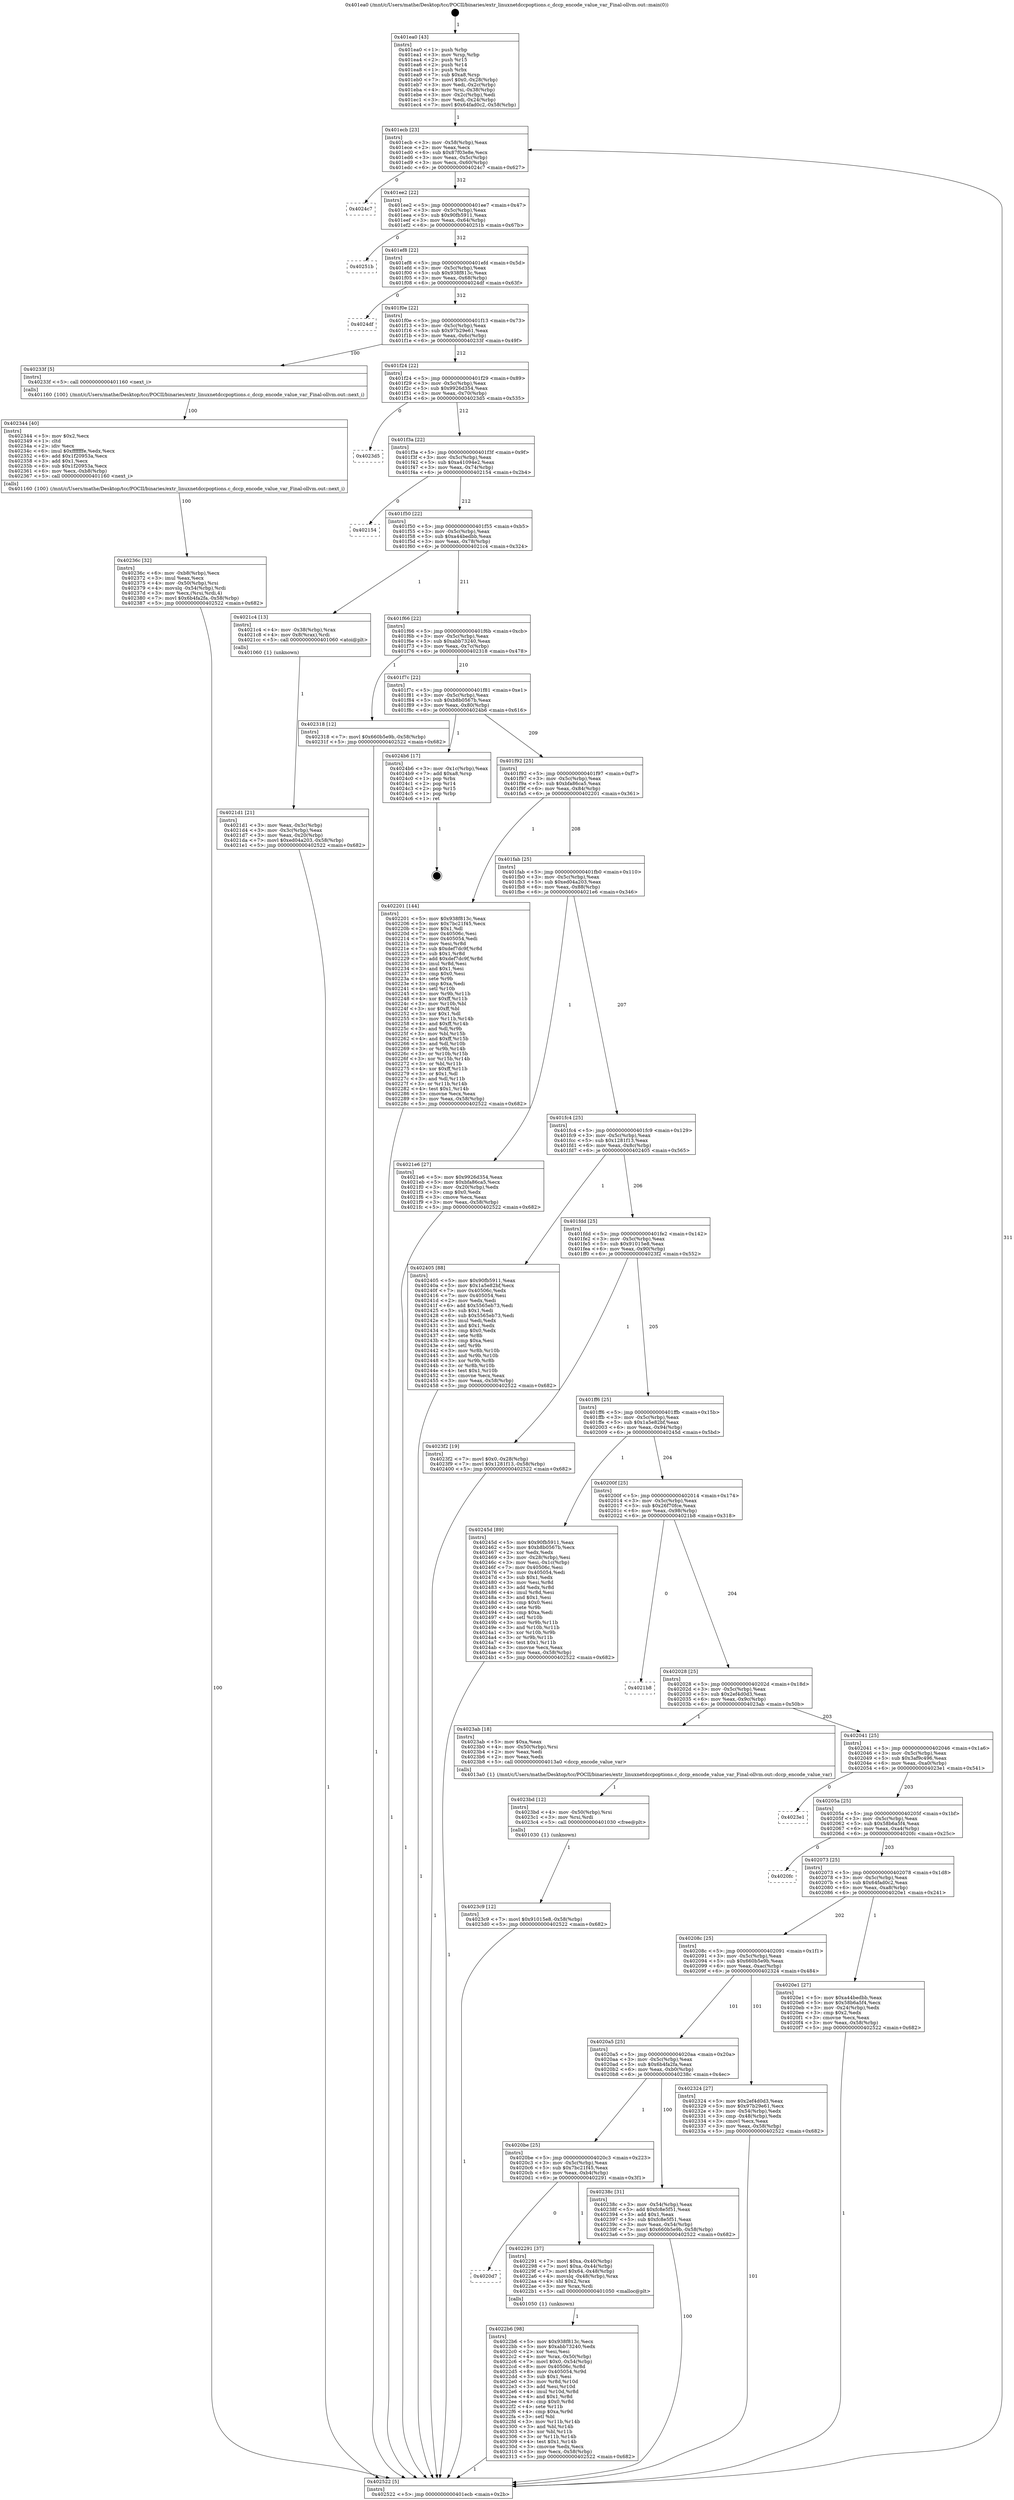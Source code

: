digraph "0x401ea0" {
  label = "0x401ea0 (/mnt/c/Users/mathe/Desktop/tcc/POCII/binaries/extr_linuxnetdccpoptions.c_dccp_encode_value_var_Final-ollvm.out::main(0))"
  labelloc = "t"
  node[shape=record]

  Entry [label="",width=0.3,height=0.3,shape=circle,fillcolor=black,style=filled]
  "0x401ecb" [label="{
     0x401ecb [23]\l
     | [instrs]\l
     &nbsp;&nbsp;0x401ecb \<+3\>: mov -0x58(%rbp),%eax\l
     &nbsp;&nbsp;0x401ece \<+2\>: mov %eax,%ecx\l
     &nbsp;&nbsp;0x401ed0 \<+6\>: sub $0x87f03e8e,%ecx\l
     &nbsp;&nbsp;0x401ed6 \<+3\>: mov %eax,-0x5c(%rbp)\l
     &nbsp;&nbsp;0x401ed9 \<+3\>: mov %ecx,-0x60(%rbp)\l
     &nbsp;&nbsp;0x401edc \<+6\>: je 00000000004024c7 \<main+0x627\>\l
  }"]
  "0x4024c7" [label="{
     0x4024c7\l
  }", style=dashed]
  "0x401ee2" [label="{
     0x401ee2 [22]\l
     | [instrs]\l
     &nbsp;&nbsp;0x401ee2 \<+5\>: jmp 0000000000401ee7 \<main+0x47\>\l
     &nbsp;&nbsp;0x401ee7 \<+3\>: mov -0x5c(%rbp),%eax\l
     &nbsp;&nbsp;0x401eea \<+5\>: sub $0x90fb5911,%eax\l
     &nbsp;&nbsp;0x401eef \<+3\>: mov %eax,-0x64(%rbp)\l
     &nbsp;&nbsp;0x401ef2 \<+6\>: je 000000000040251b \<main+0x67b\>\l
  }"]
  Exit [label="",width=0.3,height=0.3,shape=circle,fillcolor=black,style=filled,peripheries=2]
  "0x40251b" [label="{
     0x40251b\l
  }", style=dashed]
  "0x401ef8" [label="{
     0x401ef8 [22]\l
     | [instrs]\l
     &nbsp;&nbsp;0x401ef8 \<+5\>: jmp 0000000000401efd \<main+0x5d\>\l
     &nbsp;&nbsp;0x401efd \<+3\>: mov -0x5c(%rbp),%eax\l
     &nbsp;&nbsp;0x401f00 \<+5\>: sub $0x938f813c,%eax\l
     &nbsp;&nbsp;0x401f05 \<+3\>: mov %eax,-0x68(%rbp)\l
     &nbsp;&nbsp;0x401f08 \<+6\>: je 00000000004024df \<main+0x63f\>\l
  }"]
  "0x4023c9" [label="{
     0x4023c9 [12]\l
     | [instrs]\l
     &nbsp;&nbsp;0x4023c9 \<+7\>: movl $0x91015e8,-0x58(%rbp)\l
     &nbsp;&nbsp;0x4023d0 \<+5\>: jmp 0000000000402522 \<main+0x682\>\l
  }"]
  "0x4024df" [label="{
     0x4024df\l
  }", style=dashed]
  "0x401f0e" [label="{
     0x401f0e [22]\l
     | [instrs]\l
     &nbsp;&nbsp;0x401f0e \<+5\>: jmp 0000000000401f13 \<main+0x73\>\l
     &nbsp;&nbsp;0x401f13 \<+3\>: mov -0x5c(%rbp),%eax\l
     &nbsp;&nbsp;0x401f16 \<+5\>: sub $0x97b29e61,%eax\l
     &nbsp;&nbsp;0x401f1b \<+3\>: mov %eax,-0x6c(%rbp)\l
     &nbsp;&nbsp;0x401f1e \<+6\>: je 000000000040233f \<main+0x49f\>\l
  }"]
  "0x4023bd" [label="{
     0x4023bd [12]\l
     | [instrs]\l
     &nbsp;&nbsp;0x4023bd \<+4\>: mov -0x50(%rbp),%rsi\l
     &nbsp;&nbsp;0x4023c1 \<+3\>: mov %rsi,%rdi\l
     &nbsp;&nbsp;0x4023c4 \<+5\>: call 0000000000401030 \<free@plt\>\l
     | [calls]\l
     &nbsp;&nbsp;0x401030 \{1\} (unknown)\l
  }"]
  "0x40233f" [label="{
     0x40233f [5]\l
     | [instrs]\l
     &nbsp;&nbsp;0x40233f \<+5\>: call 0000000000401160 \<next_i\>\l
     | [calls]\l
     &nbsp;&nbsp;0x401160 \{100\} (/mnt/c/Users/mathe/Desktop/tcc/POCII/binaries/extr_linuxnetdccpoptions.c_dccp_encode_value_var_Final-ollvm.out::next_i)\l
  }"]
  "0x401f24" [label="{
     0x401f24 [22]\l
     | [instrs]\l
     &nbsp;&nbsp;0x401f24 \<+5\>: jmp 0000000000401f29 \<main+0x89\>\l
     &nbsp;&nbsp;0x401f29 \<+3\>: mov -0x5c(%rbp),%eax\l
     &nbsp;&nbsp;0x401f2c \<+5\>: sub $0x9926d354,%eax\l
     &nbsp;&nbsp;0x401f31 \<+3\>: mov %eax,-0x70(%rbp)\l
     &nbsp;&nbsp;0x401f34 \<+6\>: je 00000000004023d5 \<main+0x535\>\l
  }"]
  "0x40236c" [label="{
     0x40236c [32]\l
     | [instrs]\l
     &nbsp;&nbsp;0x40236c \<+6\>: mov -0xb8(%rbp),%ecx\l
     &nbsp;&nbsp;0x402372 \<+3\>: imul %eax,%ecx\l
     &nbsp;&nbsp;0x402375 \<+4\>: mov -0x50(%rbp),%rsi\l
     &nbsp;&nbsp;0x402379 \<+4\>: movslq -0x54(%rbp),%rdi\l
     &nbsp;&nbsp;0x40237d \<+3\>: mov %ecx,(%rsi,%rdi,4)\l
     &nbsp;&nbsp;0x402380 \<+7\>: movl $0x6b4fa2fa,-0x58(%rbp)\l
     &nbsp;&nbsp;0x402387 \<+5\>: jmp 0000000000402522 \<main+0x682\>\l
  }"]
  "0x4023d5" [label="{
     0x4023d5\l
  }", style=dashed]
  "0x401f3a" [label="{
     0x401f3a [22]\l
     | [instrs]\l
     &nbsp;&nbsp;0x401f3a \<+5\>: jmp 0000000000401f3f \<main+0x9f\>\l
     &nbsp;&nbsp;0x401f3f \<+3\>: mov -0x5c(%rbp),%eax\l
     &nbsp;&nbsp;0x401f42 \<+5\>: sub $0xa41094e2,%eax\l
     &nbsp;&nbsp;0x401f47 \<+3\>: mov %eax,-0x74(%rbp)\l
     &nbsp;&nbsp;0x401f4a \<+6\>: je 0000000000402154 \<main+0x2b4\>\l
  }"]
  "0x402344" [label="{
     0x402344 [40]\l
     | [instrs]\l
     &nbsp;&nbsp;0x402344 \<+5\>: mov $0x2,%ecx\l
     &nbsp;&nbsp;0x402349 \<+1\>: cltd\l
     &nbsp;&nbsp;0x40234a \<+2\>: idiv %ecx\l
     &nbsp;&nbsp;0x40234c \<+6\>: imul $0xfffffffe,%edx,%ecx\l
     &nbsp;&nbsp;0x402352 \<+6\>: add $0x1f20953a,%ecx\l
     &nbsp;&nbsp;0x402358 \<+3\>: add $0x1,%ecx\l
     &nbsp;&nbsp;0x40235b \<+6\>: sub $0x1f20953a,%ecx\l
     &nbsp;&nbsp;0x402361 \<+6\>: mov %ecx,-0xb8(%rbp)\l
     &nbsp;&nbsp;0x402367 \<+5\>: call 0000000000401160 \<next_i\>\l
     | [calls]\l
     &nbsp;&nbsp;0x401160 \{100\} (/mnt/c/Users/mathe/Desktop/tcc/POCII/binaries/extr_linuxnetdccpoptions.c_dccp_encode_value_var_Final-ollvm.out::next_i)\l
  }"]
  "0x402154" [label="{
     0x402154\l
  }", style=dashed]
  "0x401f50" [label="{
     0x401f50 [22]\l
     | [instrs]\l
     &nbsp;&nbsp;0x401f50 \<+5\>: jmp 0000000000401f55 \<main+0xb5\>\l
     &nbsp;&nbsp;0x401f55 \<+3\>: mov -0x5c(%rbp),%eax\l
     &nbsp;&nbsp;0x401f58 \<+5\>: sub $0xa44bedbb,%eax\l
     &nbsp;&nbsp;0x401f5d \<+3\>: mov %eax,-0x78(%rbp)\l
     &nbsp;&nbsp;0x401f60 \<+6\>: je 00000000004021c4 \<main+0x324\>\l
  }"]
  "0x4022b6" [label="{
     0x4022b6 [98]\l
     | [instrs]\l
     &nbsp;&nbsp;0x4022b6 \<+5\>: mov $0x938f813c,%ecx\l
     &nbsp;&nbsp;0x4022bb \<+5\>: mov $0xabb73240,%edx\l
     &nbsp;&nbsp;0x4022c0 \<+2\>: xor %esi,%esi\l
     &nbsp;&nbsp;0x4022c2 \<+4\>: mov %rax,-0x50(%rbp)\l
     &nbsp;&nbsp;0x4022c6 \<+7\>: movl $0x0,-0x54(%rbp)\l
     &nbsp;&nbsp;0x4022cd \<+8\>: mov 0x40506c,%r8d\l
     &nbsp;&nbsp;0x4022d5 \<+8\>: mov 0x405054,%r9d\l
     &nbsp;&nbsp;0x4022dd \<+3\>: sub $0x1,%esi\l
     &nbsp;&nbsp;0x4022e0 \<+3\>: mov %r8d,%r10d\l
     &nbsp;&nbsp;0x4022e3 \<+3\>: add %esi,%r10d\l
     &nbsp;&nbsp;0x4022e6 \<+4\>: imul %r10d,%r8d\l
     &nbsp;&nbsp;0x4022ea \<+4\>: and $0x1,%r8d\l
     &nbsp;&nbsp;0x4022ee \<+4\>: cmp $0x0,%r8d\l
     &nbsp;&nbsp;0x4022f2 \<+4\>: sete %r11b\l
     &nbsp;&nbsp;0x4022f6 \<+4\>: cmp $0xa,%r9d\l
     &nbsp;&nbsp;0x4022fa \<+3\>: setl %bl\l
     &nbsp;&nbsp;0x4022fd \<+3\>: mov %r11b,%r14b\l
     &nbsp;&nbsp;0x402300 \<+3\>: and %bl,%r14b\l
     &nbsp;&nbsp;0x402303 \<+3\>: xor %bl,%r11b\l
     &nbsp;&nbsp;0x402306 \<+3\>: or %r11b,%r14b\l
     &nbsp;&nbsp;0x402309 \<+4\>: test $0x1,%r14b\l
     &nbsp;&nbsp;0x40230d \<+3\>: cmovne %edx,%ecx\l
     &nbsp;&nbsp;0x402310 \<+3\>: mov %ecx,-0x58(%rbp)\l
     &nbsp;&nbsp;0x402313 \<+5\>: jmp 0000000000402522 \<main+0x682\>\l
  }"]
  "0x4021c4" [label="{
     0x4021c4 [13]\l
     | [instrs]\l
     &nbsp;&nbsp;0x4021c4 \<+4\>: mov -0x38(%rbp),%rax\l
     &nbsp;&nbsp;0x4021c8 \<+4\>: mov 0x8(%rax),%rdi\l
     &nbsp;&nbsp;0x4021cc \<+5\>: call 0000000000401060 \<atoi@plt\>\l
     | [calls]\l
     &nbsp;&nbsp;0x401060 \{1\} (unknown)\l
  }"]
  "0x401f66" [label="{
     0x401f66 [22]\l
     | [instrs]\l
     &nbsp;&nbsp;0x401f66 \<+5\>: jmp 0000000000401f6b \<main+0xcb\>\l
     &nbsp;&nbsp;0x401f6b \<+3\>: mov -0x5c(%rbp),%eax\l
     &nbsp;&nbsp;0x401f6e \<+5\>: sub $0xabb73240,%eax\l
     &nbsp;&nbsp;0x401f73 \<+3\>: mov %eax,-0x7c(%rbp)\l
     &nbsp;&nbsp;0x401f76 \<+6\>: je 0000000000402318 \<main+0x478\>\l
  }"]
  "0x4020d7" [label="{
     0x4020d7\l
  }", style=dashed]
  "0x402318" [label="{
     0x402318 [12]\l
     | [instrs]\l
     &nbsp;&nbsp;0x402318 \<+7\>: movl $0x660b5e9b,-0x58(%rbp)\l
     &nbsp;&nbsp;0x40231f \<+5\>: jmp 0000000000402522 \<main+0x682\>\l
  }"]
  "0x401f7c" [label="{
     0x401f7c [22]\l
     | [instrs]\l
     &nbsp;&nbsp;0x401f7c \<+5\>: jmp 0000000000401f81 \<main+0xe1\>\l
     &nbsp;&nbsp;0x401f81 \<+3\>: mov -0x5c(%rbp),%eax\l
     &nbsp;&nbsp;0x401f84 \<+5\>: sub $0xb8b0567b,%eax\l
     &nbsp;&nbsp;0x401f89 \<+3\>: mov %eax,-0x80(%rbp)\l
     &nbsp;&nbsp;0x401f8c \<+6\>: je 00000000004024b6 \<main+0x616\>\l
  }"]
  "0x402291" [label="{
     0x402291 [37]\l
     | [instrs]\l
     &nbsp;&nbsp;0x402291 \<+7\>: movl $0xa,-0x40(%rbp)\l
     &nbsp;&nbsp;0x402298 \<+7\>: movl $0xa,-0x44(%rbp)\l
     &nbsp;&nbsp;0x40229f \<+7\>: movl $0x64,-0x48(%rbp)\l
     &nbsp;&nbsp;0x4022a6 \<+4\>: movslq -0x48(%rbp),%rax\l
     &nbsp;&nbsp;0x4022aa \<+4\>: shl $0x2,%rax\l
     &nbsp;&nbsp;0x4022ae \<+3\>: mov %rax,%rdi\l
     &nbsp;&nbsp;0x4022b1 \<+5\>: call 0000000000401050 \<malloc@plt\>\l
     | [calls]\l
     &nbsp;&nbsp;0x401050 \{1\} (unknown)\l
  }"]
  "0x4024b6" [label="{
     0x4024b6 [17]\l
     | [instrs]\l
     &nbsp;&nbsp;0x4024b6 \<+3\>: mov -0x1c(%rbp),%eax\l
     &nbsp;&nbsp;0x4024b9 \<+7\>: add $0xa8,%rsp\l
     &nbsp;&nbsp;0x4024c0 \<+1\>: pop %rbx\l
     &nbsp;&nbsp;0x4024c1 \<+2\>: pop %r14\l
     &nbsp;&nbsp;0x4024c3 \<+2\>: pop %r15\l
     &nbsp;&nbsp;0x4024c5 \<+1\>: pop %rbp\l
     &nbsp;&nbsp;0x4024c6 \<+1\>: ret\l
  }"]
  "0x401f92" [label="{
     0x401f92 [25]\l
     | [instrs]\l
     &nbsp;&nbsp;0x401f92 \<+5\>: jmp 0000000000401f97 \<main+0xf7\>\l
     &nbsp;&nbsp;0x401f97 \<+3\>: mov -0x5c(%rbp),%eax\l
     &nbsp;&nbsp;0x401f9a \<+5\>: sub $0xbfa86ca5,%eax\l
     &nbsp;&nbsp;0x401f9f \<+6\>: mov %eax,-0x84(%rbp)\l
     &nbsp;&nbsp;0x401fa5 \<+6\>: je 0000000000402201 \<main+0x361\>\l
  }"]
  "0x4020be" [label="{
     0x4020be [25]\l
     | [instrs]\l
     &nbsp;&nbsp;0x4020be \<+5\>: jmp 00000000004020c3 \<main+0x223\>\l
     &nbsp;&nbsp;0x4020c3 \<+3\>: mov -0x5c(%rbp),%eax\l
     &nbsp;&nbsp;0x4020c6 \<+5\>: sub $0x7bc21f45,%eax\l
     &nbsp;&nbsp;0x4020cb \<+6\>: mov %eax,-0xb4(%rbp)\l
     &nbsp;&nbsp;0x4020d1 \<+6\>: je 0000000000402291 \<main+0x3f1\>\l
  }"]
  "0x402201" [label="{
     0x402201 [144]\l
     | [instrs]\l
     &nbsp;&nbsp;0x402201 \<+5\>: mov $0x938f813c,%eax\l
     &nbsp;&nbsp;0x402206 \<+5\>: mov $0x7bc21f45,%ecx\l
     &nbsp;&nbsp;0x40220b \<+2\>: mov $0x1,%dl\l
     &nbsp;&nbsp;0x40220d \<+7\>: mov 0x40506c,%esi\l
     &nbsp;&nbsp;0x402214 \<+7\>: mov 0x405054,%edi\l
     &nbsp;&nbsp;0x40221b \<+3\>: mov %esi,%r8d\l
     &nbsp;&nbsp;0x40221e \<+7\>: sub $0xdef7dc9f,%r8d\l
     &nbsp;&nbsp;0x402225 \<+4\>: sub $0x1,%r8d\l
     &nbsp;&nbsp;0x402229 \<+7\>: add $0xdef7dc9f,%r8d\l
     &nbsp;&nbsp;0x402230 \<+4\>: imul %r8d,%esi\l
     &nbsp;&nbsp;0x402234 \<+3\>: and $0x1,%esi\l
     &nbsp;&nbsp;0x402237 \<+3\>: cmp $0x0,%esi\l
     &nbsp;&nbsp;0x40223a \<+4\>: sete %r9b\l
     &nbsp;&nbsp;0x40223e \<+3\>: cmp $0xa,%edi\l
     &nbsp;&nbsp;0x402241 \<+4\>: setl %r10b\l
     &nbsp;&nbsp;0x402245 \<+3\>: mov %r9b,%r11b\l
     &nbsp;&nbsp;0x402248 \<+4\>: xor $0xff,%r11b\l
     &nbsp;&nbsp;0x40224c \<+3\>: mov %r10b,%bl\l
     &nbsp;&nbsp;0x40224f \<+3\>: xor $0xff,%bl\l
     &nbsp;&nbsp;0x402252 \<+3\>: xor $0x1,%dl\l
     &nbsp;&nbsp;0x402255 \<+3\>: mov %r11b,%r14b\l
     &nbsp;&nbsp;0x402258 \<+4\>: and $0xff,%r14b\l
     &nbsp;&nbsp;0x40225c \<+3\>: and %dl,%r9b\l
     &nbsp;&nbsp;0x40225f \<+3\>: mov %bl,%r15b\l
     &nbsp;&nbsp;0x402262 \<+4\>: and $0xff,%r15b\l
     &nbsp;&nbsp;0x402266 \<+3\>: and %dl,%r10b\l
     &nbsp;&nbsp;0x402269 \<+3\>: or %r9b,%r14b\l
     &nbsp;&nbsp;0x40226c \<+3\>: or %r10b,%r15b\l
     &nbsp;&nbsp;0x40226f \<+3\>: xor %r15b,%r14b\l
     &nbsp;&nbsp;0x402272 \<+3\>: or %bl,%r11b\l
     &nbsp;&nbsp;0x402275 \<+4\>: xor $0xff,%r11b\l
     &nbsp;&nbsp;0x402279 \<+3\>: or $0x1,%dl\l
     &nbsp;&nbsp;0x40227c \<+3\>: and %dl,%r11b\l
     &nbsp;&nbsp;0x40227f \<+3\>: or %r11b,%r14b\l
     &nbsp;&nbsp;0x402282 \<+4\>: test $0x1,%r14b\l
     &nbsp;&nbsp;0x402286 \<+3\>: cmovne %ecx,%eax\l
     &nbsp;&nbsp;0x402289 \<+3\>: mov %eax,-0x58(%rbp)\l
     &nbsp;&nbsp;0x40228c \<+5\>: jmp 0000000000402522 \<main+0x682\>\l
  }"]
  "0x401fab" [label="{
     0x401fab [25]\l
     | [instrs]\l
     &nbsp;&nbsp;0x401fab \<+5\>: jmp 0000000000401fb0 \<main+0x110\>\l
     &nbsp;&nbsp;0x401fb0 \<+3\>: mov -0x5c(%rbp),%eax\l
     &nbsp;&nbsp;0x401fb3 \<+5\>: sub $0xed04a203,%eax\l
     &nbsp;&nbsp;0x401fb8 \<+6\>: mov %eax,-0x88(%rbp)\l
     &nbsp;&nbsp;0x401fbe \<+6\>: je 00000000004021e6 \<main+0x346\>\l
  }"]
  "0x40238c" [label="{
     0x40238c [31]\l
     | [instrs]\l
     &nbsp;&nbsp;0x40238c \<+3\>: mov -0x54(%rbp),%eax\l
     &nbsp;&nbsp;0x40238f \<+5\>: add $0xfc8e5f51,%eax\l
     &nbsp;&nbsp;0x402394 \<+3\>: add $0x1,%eax\l
     &nbsp;&nbsp;0x402397 \<+5\>: sub $0xfc8e5f51,%eax\l
     &nbsp;&nbsp;0x40239c \<+3\>: mov %eax,-0x54(%rbp)\l
     &nbsp;&nbsp;0x40239f \<+7\>: movl $0x660b5e9b,-0x58(%rbp)\l
     &nbsp;&nbsp;0x4023a6 \<+5\>: jmp 0000000000402522 \<main+0x682\>\l
  }"]
  "0x4021e6" [label="{
     0x4021e6 [27]\l
     | [instrs]\l
     &nbsp;&nbsp;0x4021e6 \<+5\>: mov $0x9926d354,%eax\l
     &nbsp;&nbsp;0x4021eb \<+5\>: mov $0xbfa86ca5,%ecx\l
     &nbsp;&nbsp;0x4021f0 \<+3\>: mov -0x20(%rbp),%edx\l
     &nbsp;&nbsp;0x4021f3 \<+3\>: cmp $0x0,%edx\l
     &nbsp;&nbsp;0x4021f6 \<+3\>: cmove %ecx,%eax\l
     &nbsp;&nbsp;0x4021f9 \<+3\>: mov %eax,-0x58(%rbp)\l
     &nbsp;&nbsp;0x4021fc \<+5\>: jmp 0000000000402522 \<main+0x682\>\l
  }"]
  "0x401fc4" [label="{
     0x401fc4 [25]\l
     | [instrs]\l
     &nbsp;&nbsp;0x401fc4 \<+5\>: jmp 0000000000401fc9 \<main+0x129\>\l
     &nbsp;&nbsp;0x401fc9 \<+3\>: mov -0x5c(%rbp),%eax\l
     &nbsp;&nbsp;0x401fcc \<+5\>: sub $0x1281f13,%eax\l
     &nbsp;&nbsp;0x401fd1 \<+6\>: mov %eax,-0x8c(%rbp)\l
     &nbsp;&nbsp;0x401fd7 \<+6\>: je 0000000000402405 \<main+0x565\>\l
  }"]
  "0x4020a5" [label="{
     0x4020a5 [25]\l
     | [instrs]\l
     &nbsp;&nbsp;0x4020a5 \<+5\>: jmp 00000000004020aa \<main+0x20a\>\l
     &nbsp;&nbsp;0x4020aa \<+3\>: mov -0x5c(%rbp),%eax\l
     &nbsp;&nbsp;0x4020ad \<+5\>: sub $0x6b4fa2fa,%eax\l
     &nbsp;&nbsp;0x4020b2 \<+6\>: mov %eax,-0xb0(%rbp)\l
     &nbsp;&nbsp;0x4020b8 \<+6\>: je 000000000040238c \<main+0x4ec\>\l
  }"]
  "0x402405" [label="{
     0x402405 [88]\l
     | [instrs]\l
     &nbsp;&nbsp;0x402405 \<+5\>: mov $0x90fb5911,%eax\l
     &nbsp;&nbsp;0x40240a \<+5\>: mov $0x1a5e82bf,%ecx\l
     &nbsp;&nbsp;0x40240f \<+7\>: mov 0x40506c,%edx\l
     &nbsp;&nbsp;0x402416 \<+7\>: mov 0x405054,%esi\l
     &nbsp;&nbsp;0x40241d \<+2\>: mov %edx,%edi\l
     &nbsp;&nbsp;0x40241f \<+6\>: add $0x5565eb73,%edi\l
     &nbsp;&nbsp;0x402425 \<+3\>: sub $0x1,%edi\l
     &nbsp;&nbsp;0x402428 \<+6\>: sub $0x5565eb73,%edi\l
     &nbsp;&nbsp;0x40242e \<+3\>: imul %edi,%edx\l
     &nbsp;&nbsp;0x402431 \<+3\>: and $0x1,%edx\l
     &nbsp;&nbsp;0x402434 \<+3\>: cmp $0x0,%edx\l
     &nbsp;&nbsp;0x402437 \<+4\>: sete %r8b\l
     &nbsp;&nbsp;0x40243b \<+3\>: cmp $0xa,%esi\l
     &nbsp;&nbsp;0x40243e \<+4\>: setl %r9b\l
     &nbsp;&nbsp;0x402442 \<+3\>: mov %r8b,%r10b\l
     &nbsp;&nbsp;0x402445 \<+3\>: and %r9b,%r10b\l
     &nbsp;&nbsp;0x402448 \<+3\>: xor %r9b,%r8b\l
     &nbsp;&nbsp;0x40244b \<+3\>: or %r8b,%r10b\l
     &nbsp;&nbsp;0x40244e \<+4\>: test $0x1,%r10b\l
     &nbsp;&nbsp;0x402452 \<+3\>: cmovne %ecx,%eax\l
     &nbsp;&nbsp;0x402455 \<+3\>: mov %eax,-0x58(%rbp)\l
     &nbsp;&nbsp;0x402458 \<+5\>: jmp 0000000000402522 \<main+0x682\>\l
  }"]
  "0x401fdd" [label="{
     0x401fdd [25]\l
     | [instrs]\l
     &nbsp;&nbsp;0x401fdd \<+5\>: jmp 0000000000401fe2 \<main+0x142\>\l
     &nbsp;&nbsp;0x401fe2 \<+3\>: mov -0x5c(%rbp),%eax\l
     &nbsp;&nbsp;0x401fe5 \<+5\>: sub $0x91015e8,%eax\l
     &nbsp;&nbsp;0x401fea \<+6\>: mov %eax,-0x90(%rbp)\l
     &nbsp;&nbsp;0x401ff0 \<+6\>: je 00000000004023f2 \<main+0x552\>\l
  }"]
  "0x402324" [label="{
     0x402324 [27]\l
     | [instrs]\l
     &nbsp;&nbsp;0x402324 \<+5\>: mov $0x2ef4d0d3,%eax\l
     &nbsp;&nbsp;0x402329 \<+5\>: mov $0x97b29e61,%ecx\l
     &nbsp;&nbsp;0x40232e \<+3\>: mov -0x54(%rbp),%edx\l
     &nbsp;&nbsp;0x402331 \<+3\>: cmp -0x48(%rbp),%edx\l
     &nbsp;&nbsp;0x402334 \<+3\>: cmovl %ecx,%eax\l
     &nbsp;&nbsp;0x402337 \<+3\>: mov %eax,-0x58(%rbp)\l
     &nbsp;&nbsp;0x40233a \<+5\>: jmp 0000000000402522 \<main+0x682\>\l
  }"]
  "0x4023f2" [label="{
     0x4023f2 [19]\l
     | [instrs]\l
     &nbsp;&nbsp;0x4023f2 \<+7\>: movl $0x0,-0x28(%rbp)\l
     &nbsp;&nbsp;0x4023f9 \<+7\>: movl $0x1281f13,-0x58(%rbp)\l
     &nbsp;&nbsp;0x402400 \<+5\>: jmp 0000000000402522 \<main+0x682\>\l
  }"]
  "0x401ff6" [label="{
     0x401ff6 [25]\l
     | [instrs]\l
     &nbsp;&nbsp;0x401ff6 \<+5\>: jmp 0000000000401ffb \<main+0x15b\>\l
     &nbsp;&nbsp;0x401ffb \<+3\>: mov -0x5c(%rbp),%eax\l
     &nbsp;&nbsp;0x401ffe \<+5\>: sub $0x1a5e82bf,%eax\l
     &nbsp;&nbsp;0x402003 \<+6\>: mov %eax,-0x94(%rbp)\l
     &nbsp;&nbsp;0x402009 \<+6\>: je 000000000040245d \<main+0x5bd\>\l
  }"]
  "0x4021d1" [label="{
     0x4021d1 [21]\l
     | [instrs]\l
     &nbsp;&nbsp;0x4021d1 \<+3\>: mov %eax,-0x3c(%rbp)\l
     &nbsp;&nbsp;0x4021d4 \<+3\>: mov -0x3c(%rbp),%eax\l
     &nbsp;&nbsp;0x4021d7 \<+3\>: mov %eax,-0x20(%rbp)\l
     &nbsp;&nbsp;0x4021da \<+7\>: movl $0xed04a203,-0x58(%rbp)\l
     &nbsp;&nbsp;0x4021e1 \<+5\>: jmp 0000000000402522 \<main+0x682\>\l
  }"]
  "0x40245d" [label="{
     0x40245d [89]\l
     | [instrs]\l
     &nbsp;&nbsp;0x40245d \<+5\>: mov $0x90fb5911,%eax\l
     &nbsp;&nbsp;0x402462 \<+5\>: mov $0xb8b0567b,%ecx\l
     &nbsp;&nbsp;0x402467 \<+2\>: xor %edx,%edx\l
     &nbsp;&nbsp;0x402469 \<+3\>: mov -0x28(%rbp),%esi\l
     &nbsp;&nbsp;0x40246c \<+3\>: mov %esi,-0x1c(%rbp)\l
     &nbsp;&nbsp;0x40246f \<+7\>: mov 0x40506c,%esi\l
     &nbsp;&nbsp;0x402476 \<+7\>: mov 0x405054,%edi\l
     &nbsp;&nbsp;0x40247d \<+3\>: sub $0x1,%edx\l
     &nbsp;&nbsp;0x402480 \<+3\>: mov %esi,%r8d\l
     &nbsp;&nbsp;0x402483 \<+3\>: add %edx,%r8d\l
     &nbsp;&nbsp;0x402486 \<+4\>: imul %r8d,%esi\l
     &nbsp;&nbsp;0x40248a \<+3\>: and $0x1,%esi\l
     &nbsp;&nbsp;0x40248d \<+3\>: cmp $0x0,%esi\l
     &nbsp;&nbsp;0x402490 \<+4\>: sete %r9b\l
     &nbsp;&nbsp;0x402494 \<+3\>: cmp $0xa,%edi\l
     &nbsp;&nbsp;0x402497 \<+4\>: setl %r10b\l
     &nbsp;&nbsp;0x40249b \<+3\>: mov %r9b,%r11b\l
     &nbsp;&nbsp;0x40249e \<+3\>: and %r10b,%r11b\l
     &nbsp;&nbsp;0x4024a1 \<+3\>: xor %r10b,%r9b\l
     &nbsp;&nbsp;0x4024a4 \<+3\>: or %r9b,%r11b\l
     &nbsp;&nbsp;0x4024a7 \<+4\>: test $0x1,%r11b\l
     &nbsp;&nbsp;0x4024ab \<+3\>: cmovne %ecx,%eax\l
     &nbsp;&nbsp;0x4024ae \<+3\>: mov %eax,-0x58(%rbp)\l
     &nbsp;&nbsp;0x4024b1 \<+5\>: jmp 0000000000402522 \<main+0x682\>\l
  }"]
  "0x40200f" [label="{
     0x40200f [25]\l
     | [instrs]\l
     &nbsp;&nbsp;0x40200f \<+5\>: jmp 0000000000402014 \<main+0x174\>\l
     &nbsp;&nbsp;0x402014 \<+3\>: mov -0x5c(%rbp),%eax\l
     &nbsp;&nbsp;0x402017 \<+5\>: sub $0x26f70fce,%eax\l
     &nbsp;&nbsp;0x40201c \<+6\>: mov %eax,-0x98(%rbp)\l
     &nbsp;&nbsp;0x402022 \<+6\>: je 00000000004021b8 \<main+0x318\>\l
  }"]
  "0x401ea0" [label="{
     0x401ea0 [43]\l
     | [instrs]\l
     &nbsp;&nbsp;0x401ea0 \<+1\>: push %rbp\l
     &nbsp;&nbsp;0x401ea1 \<+3\>: mov %rsp,%rbp\l
     &nbsp;&nbsp;0x401ea4 \<+2\>: push %r15\l
     &nbsp;&nbsp;0x401ea6 \<+2\>: push %r14\l
     &nbsp;&nbsp;0x401ea8 \<+1\>: push %rbx\l
     &nbsp;&nbsp;0x401ea9 \<+7\>: sub $0xa8,%rsp\l
     &nbsp;&nbsp;0x401eb0 \<+7\>: movl $0x0,-0x28(%rbp)\l
     &nbsp;&nbsp;0x401eb7 \<+3\>: mov %edi,-0x2c(%rbp)\l
     &nbsp;&nbsp;0x401eba \<+4\>: mov %rsi,-0x38(%rbp)\l
     &nbsp;&nbsp;0x401ebe \<+3\>: mov -0x2c(%rbp),%edi\l
     &nbsp;&nbsp;0x401ec1 \<+3\>: mov %edi,-0x24(%rbp)\l
     &nbsp;&nbsp;0x401ec4 \<+7\>: movl $0x64fad0c2,-0x58(%rbp)\l
  }"]
  "0x4021b8" [label="{
     0x4021b8\l
  }", style=dashed]
  "0x402028" [label="{
     0x402028 [25]\l
     | [instrs]\l
     &nbsp;&nbsp;0x402028 \<+5\>: jmp 000000000040202d \<main+0x18d\>\l
     &nbsp;&nbsp;0x40202d \<+3\>: mov -0x5c(%rbp),%eax\l
     &nbsp;&nbsp;0x402030 \<+5\>: sub $0x2ef4d0d3,%eax\l
     &nbsp;&nbsp;0x402035 \<+6\>: mov %eax,-0x9c(%rbp)\l
     &nbsp;&nbsp;0x40203b \<+6\>: je 00000000004023ab \<main+0x50b\>\l
  }"]
  "0x402522" [label="{
     0x402522 [5]\l
     | [instrs]\l
     &nbsp;&nbsp;0x402522 \<+5\>: jmp 0000000000401ecb \<main+0x2b\>\l
  }"]
  "0x4023ab" [label="{
     0x4023ab [18]\l
     | [instrs]\l
     &nbsp;&nbsp;0x4023ab \<+5\>: mov $0xa,%eax\l
     &nbsp;&nbsp;0x4023b0 \<+4\>: mov -0x50(%rbp),%rsi\l
     &nbsp;&nbsp;0x4023b4 \<+2\>: mov %eax,%edi\l
     &nbsp;&nbsp;0x4023b6 \<+2\>: mov %eax,%edx\l
     &nbsp;&nbsp;0x4023b8 \<+5\>: call 00000000004013a0 \<dccp_encode_value_var\>\l
     | [calls]\l
     &nbsp;&nbsp;0x4013a0 \{1\} (/mnt/c/Users/mathe/Desktop/tcc/POCII/binaries/extr_linuxnetdccpoptions.c_dccp_encode_value_var_Final-ollvm.out::dccp_encode_value_var)\l
  }"]
  "0x402041" [label="{
     0x402041 [25]\l
     | [instrs]\l
     &nbsp;&nbsp;0x402041 \<+5\>: jmp 0000000000402046 \<main+0x1a6\>\l
     &nbsp;&nbsp;0x402046 \<+3\>: mov -0x5c(%rbp),%eax\l
     &nbsp;&nbsp;0x402049 \<+5\>: sub $0x3af9c496,%eax\l
     &nbsp;&nbsp;0x40204e \<+6\>: mov %eax,-0xa0(%rbp)\l
     &nbsp;&nbsp;0x402054 \<+6\>: je 00000000004023e1 \<main+0x541\>\l
  }"]
  "0x40208c" [label="{
     0x40208c [25]\l
     | [instrs]\l
     &nbsp;&nbsp;0x40208c \<+5\>: jmp 0000000000402091 \<main+0x1f1\>\l
     &nbsp;&nbsp;0x402091 \<+3\>: mov -0x5c(%rbp),%eax\l
     &nbsp;&nbsp;0x402094 \<+5\>: sub $0x660b5e9b,%eax\l
     &nbsp;&nbsp;0x402099 \<+6\>: mov %eax,-0xac(%rbp)\l
     &nbsp;&nbsp;0x40209f \<+6\>: je 0000000000402324 \<main+0x484\>\l
  }"]
  "0x4023e1" [label="{
     0x4023e1\l
  }", style=dashed]
  "0x40205a" [label="{
     0x40205a [25]\l
     | [instrs]\l
     &nbsp;&nbsp;0x40205a \<+5\>: jmp 000000000040205f \<main+0x1bf\>\l
     &nbsp;&nbsp;0x40205f \<+3\>: mov -0x5c(%rbp),%eax\l
     &nbsp;&nbsp;0x402062 \<+5\>: sub $0x58b6a5f4,%eax\l
     &nbsp;&nbsp;0x402067 \<+6\>: mov %eax,-0xa4(%rbp)\l
     &nbsp;&nbsp;0x40206d \<+6\>: je 00000000004020fc \<main+0x25c\>\l
  }"]
  "0x4020e1" [label="{
     0x4020e1 [27]\l
     | [instrs]\l
     &nbsp;&nbsp;0x4020e1 \<+5\>: mov $0xa44bedbb,%eax\l
     &nbsp;&nbsp;0x4020e6 \<+5\>: mov $0x58b6a5f4,%ecx\l
     &nbsp;&nbsp;0x4020eb \<+3\>: mov -0x24(%rbp),%edx\l
     &nbsp;&nbsp;0x4020ee \<+3\>: cmp $0x2,%edx\l
     &nbsp;&nbsp;0x4020f1 \<+3\>: cmovne %ecx,%eax\l
     &nbsp;&nbsp;0x4020f4 \<+3\>: mov %eax,-0x58(%rbp)\l
     &nbsp;&nbsp;0x4020f7 \<+5\>: jmp 0000000000402522 \<main+0x682\>\l
  }"]
  "0x4020fc" [label="{
     0x4020fc\l
  }", style=dashed]
  "0x402073" [label="{
     0x402073 [25]\l
     | [instrs]\l
     &nbsp;&nbsp;0x402073 \<+5\>: jmp 0000000000402078 \<main+0x1d8\>\l
     &nbsp;&nbsp;0x402078 \<+3\>: mov -0x5c(%rbp),%eax\l
     &nbsp;&nbsp;0x40207b \<+5\>: sub $0x64fad0c2,%eax\l
     &nbsp;&nbsp;0x402080 \<+6\>: mov %eax,-0xa8(%rbp)\l
     &nbsp;&nbsp;0x402086 \<+6\>: je 00000000004020e1 \<main+0x241\>\l
  }"]
  Entry -> "0x401ea0" [label=" 1"]
  "0x401ecb" -> "0x4024c7" [label=" 0"]
  "0x401ecb" -> "0x401ee2" [label=" 312"]
  "0x4024b6" -> Exit [label=" 1"]
  "0x401ee2" -> "0x40251b" [label=" 0"]
  "0x401ee2" -> "0x401ef8" [label=" 312"]
  "0x40245d" -> "0x402522" [label=" 1"]
  "0x401ef8" -> "0x4024df" [label=" 0"]
  "0x401ef8" -> "0x401f0e" [label=" 312"]
  "0x402405" -> "0x402522" [label=" 1"]
  "0x401f0e" -> "0x40233f" [label=" 100"]
  "0x401f0e" -> "0x401f24" [label=" 212"]
  "0x4023f2" -> "0x402522" [label=" 1"]
  "0x401f24" -> "0x4023d5" [label=" 0"]
  "0x401f24" -> "0x401f3a" [label=" 212"]
  "0x4023c9" -> "0x402522" [label=" 1"]
  "0x401f3a" -> "0x402154" [label=" 0"]
  "0x401f3a" -> "0x401f50" [label=" 212"]
  "0x4023bd" -> "0x4023c9" [label=" 1"]
  "0x401f50" -> "0x4021c4" [label=" 1"]
  "0x401f50" -> "0x401f66" [label=" 211"]
  "0x4023ab" -> "0x4023bd" [label=" 1"]
  "0x401f66" -> "0x402318" [label=" 1"]
  "0x401f66" -> "0x401f7c" [label=" 210"]
  "0x40238c" -> "0x402522" [label=" 100"]
  "0x401f7c" -> "0x4024b6" [label=" 1"]
  "0x401f7c" -> "0x401f92" [label=" 209"]
  "0x40236c" -> "0x402522" [label=" 100"]
  "0x401f92" -> "0x402201" [label=" 1"]
  "0x401f92" -> "0x401fab" [label=" 208"]
  "0x40233f" -> "0x402344" [label=" 100"]
  "0x401fab" -> "0x4021e6" [label=" 1"]
  "0x401fab" -> "0x401fc4" [label=" 207"]
  "0x402324" -> "0x402522" [label=" 101"]
  "0x401fc4" -> "0x402405" [label=" 1"]
  "0x401fc4" -> "0x401fdd" [label=" 206"]
  "0x4022b6" -> "0x402522" [label=" 1"]
  "0x401fdd" -> "0x4023f2" [label=" 1"]
  "0x401fdd" -> "0x401ff6" [label=" 205"]
  "0x402291" -> "0x4022b6" [label=" 1"]
  "0x401ff6" -> "0x40245d" [label=" 1"]
  "0x401ff6" -> "0x40200f" [label=" 204"]
  "0x4020be" -> "0x402291" [label=" 1"]
  "0x40200f" -> "0x4021b8" [label=" 0"]
  "0x40200f" -> "0x402028" [label=" 204"]
  "0x402344" -> "0x40236c" [label=" 100"]
  "0x402028" -> "0x4023ab" [label=" 1"]
  "0x402028" -> "0x402041" [label=" 203"]
  "0x4020a5" -> "0x4020be" [label=" 1"]
  "0x402041" -> "0x4023e1" [label=" 0"]
  "0x402041" -> "0x40205a" [label=" 203"]
  "0x4020a5" -> "0x40238c" [label=" 100"]
  "0x40205a" -> "0x4020fc" [label=" 0"]
  "0x40205a" -> "0x402073" [label=" 203"]
  "0x402318" -> "0x402522" [label=" 1"]
  "0x402073" -> "0x4020e1" [label=" 1"]
  "0x402073" -> "0x40208c" [label=" 202"]
  "0x4020e1" -> "0x402522" [label=" 1"]
  "0x401ea0" -> "0x401ecb" [label=" 1"]
  "0x402522" -> "0x401ecb" [label=" 311"]
  "0x4021c4" -> "0x4021d1" [label=" 1"]
  "0x4021d1" -> "0x402522" [label=" 1"]
  "0x4021e6" -> "0x402522" [label=" 1"]
  "0x402201" -> "0x402522" [label=" 1"]
  "0x4020be" -> "0x4020d7" [label=" 0"]
  "0x40208c" -> "0x402324" [label=" 101"]
  "0x40208c" -> "0x4020a5" [label=" 101"]
}
